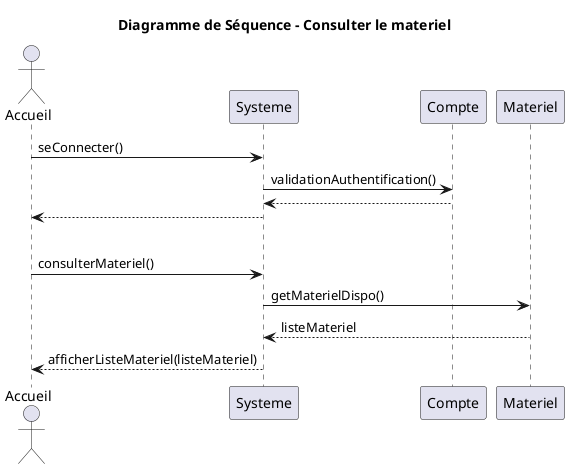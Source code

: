 @startuml
title Diagramme de Séquence - Consulter le materiel
actor Accueil
participant Systeme
participant Compte
participant Materiel

'Connexion à un compte'
Accueil -> Systeme: seConnecter()
Systeme -> Compte: validationAuthentification()
return
Systeme --> Accueil

'Séparation'
|||

'Accueille consulte le matériel'
Accueil -> Systeme : consulterMateriel()
Systeme -> Materiel : getMaterielDispo()
Materiel --> Systeme : listeMateriel
Systeme --> Accueil : afficherListeMateriel(listeMateriel)

@enduml